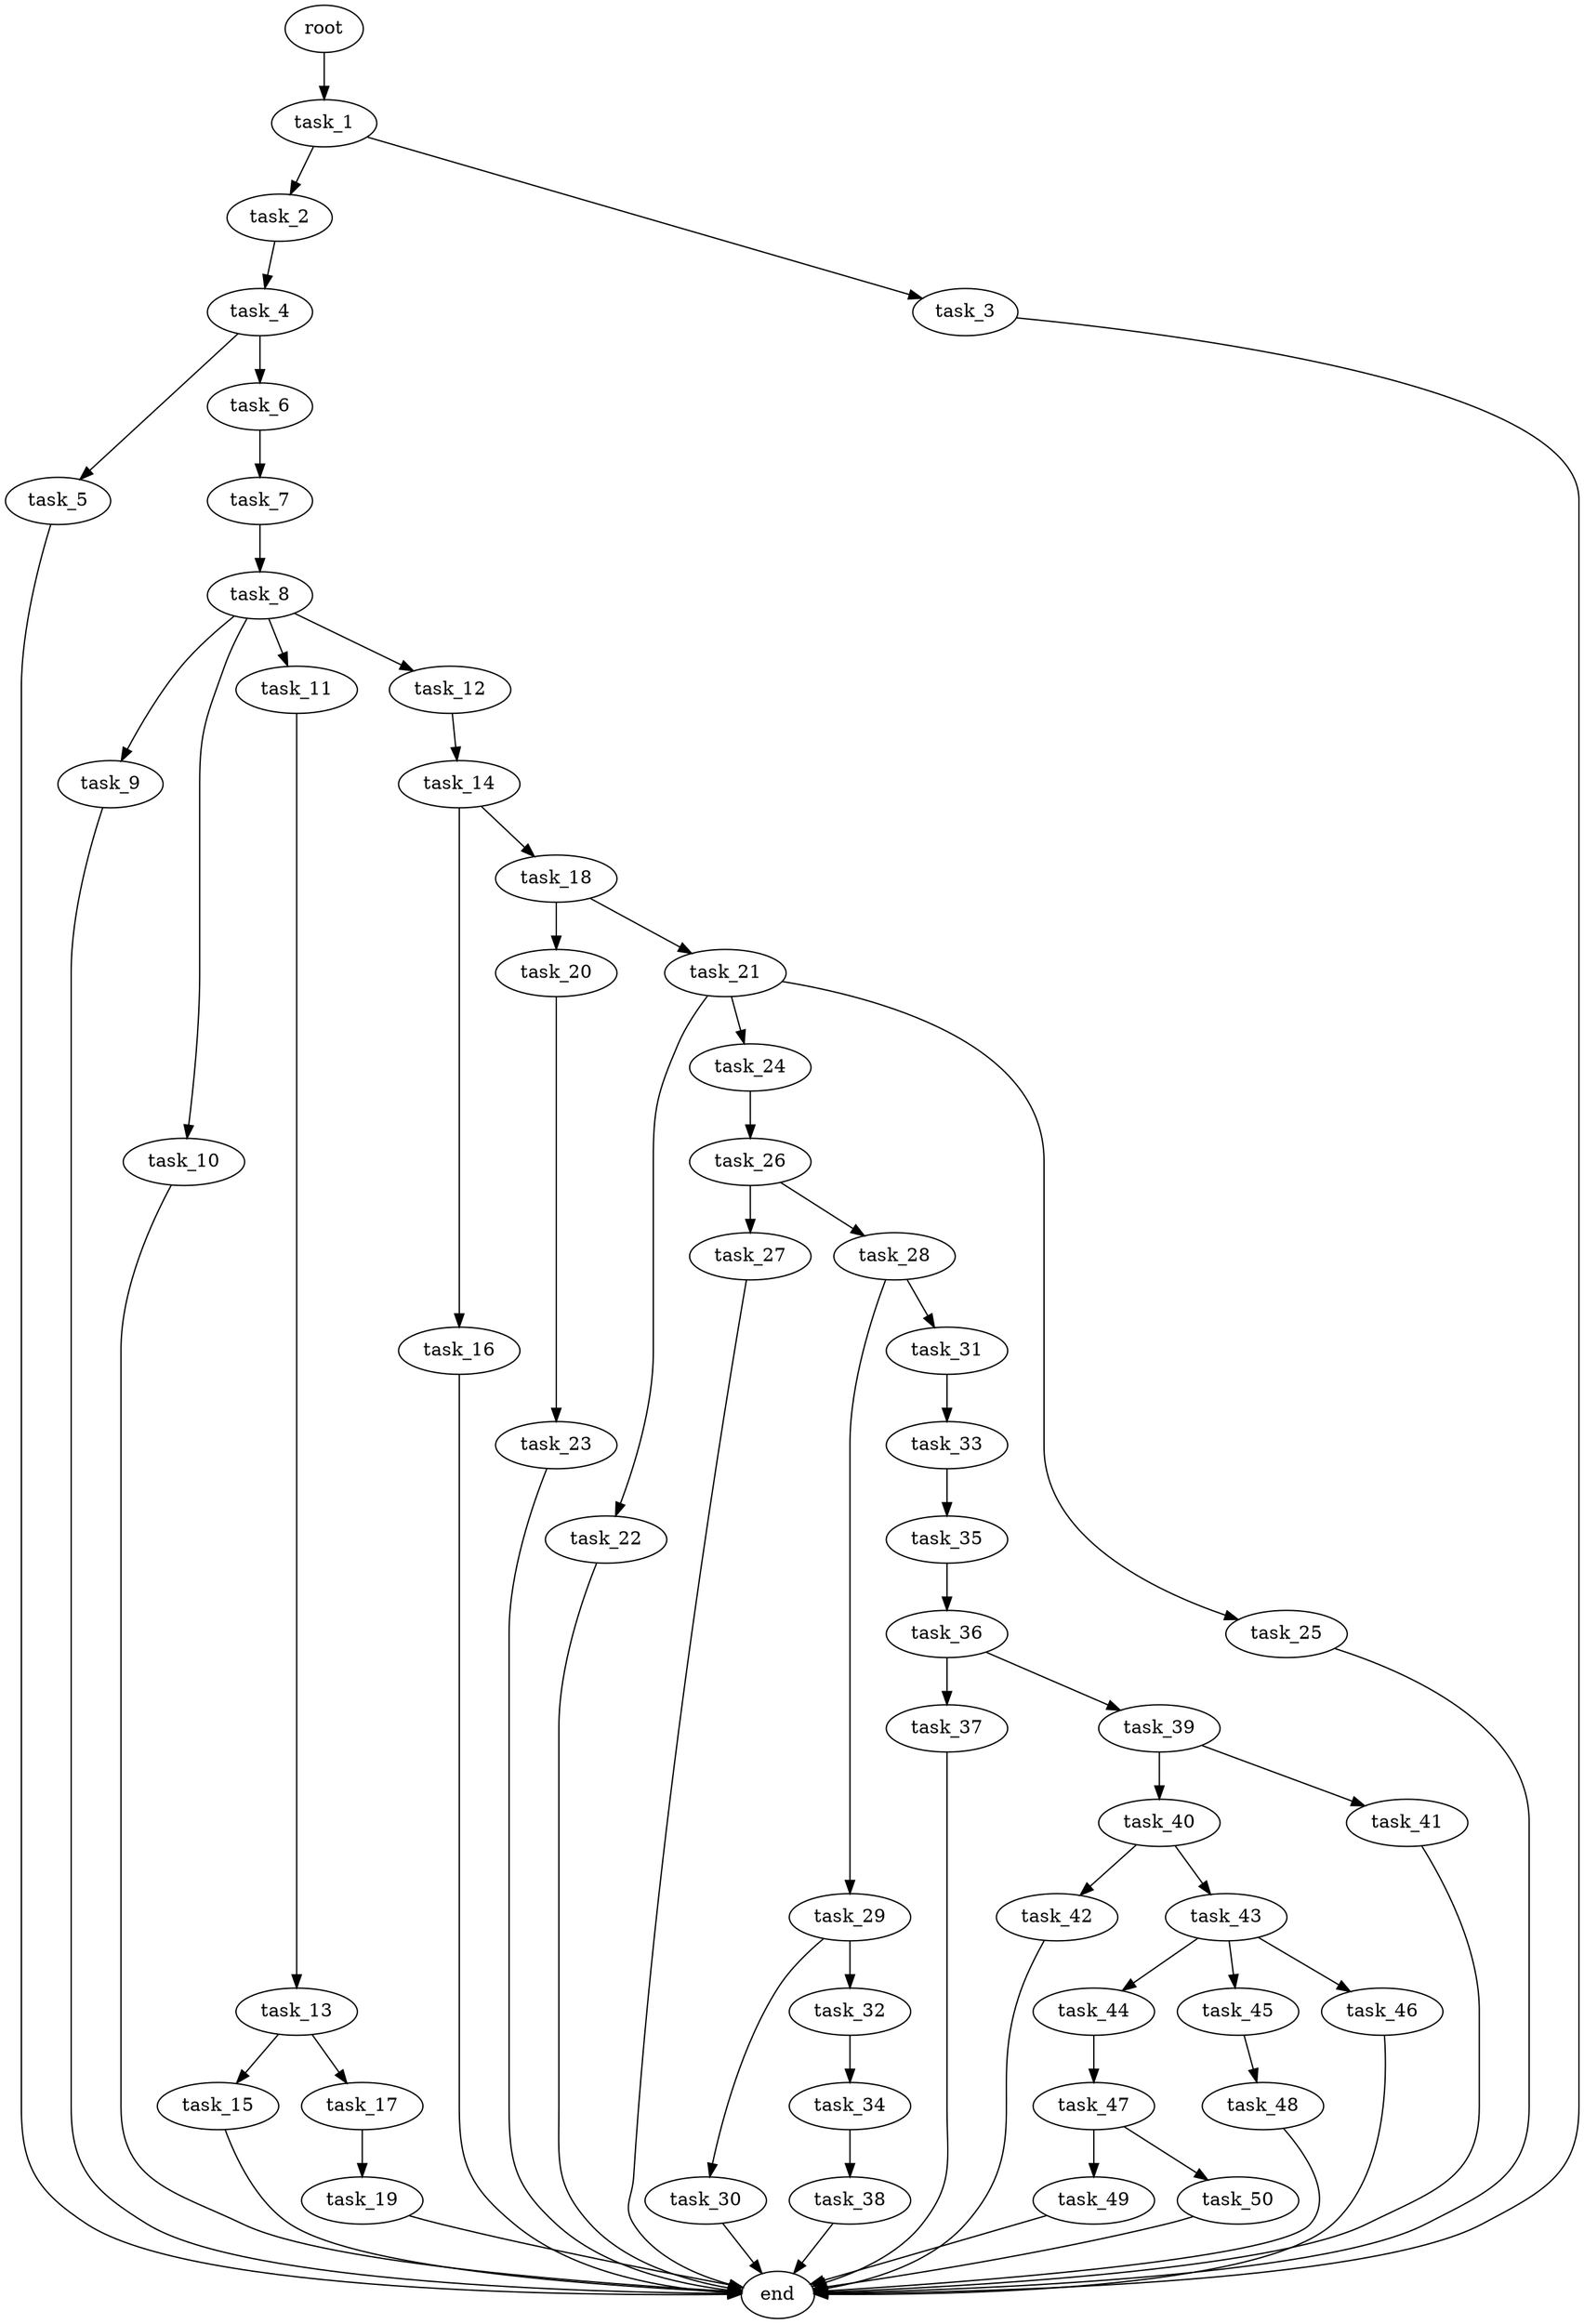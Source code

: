digraph G {
  root [size="0.000000e+00"];
  task_1 [size="7.599780e+09"];
  task_2 [size="5.173975e+09"];
  task_3 [size="6.441284e+09"];
  task_4 [size="6.629973e+09"];
  task_5 [size="4.759211e+09"];
  task_6 [size="4.400308e+09"];
  task_7 [size="4.344296e+09"];
  task_8 [size="3.792974e+09"];
  task_9 [size="3.193074e+09"];
  task_10 [size="8.979007e+09"];
  task_11 [size="4.814607e+09"];
  task_12 [size="3.617086e+09"];
  task_13 [size="3.030621e+09"];
  task_14 [size="6.127958e+09"];
  task_15 [size="6.486773e+09"];
  task_16 [size="7.083923e+09"];
  task_17 [size="6.386832e+09"];
  task_18 [size="3.059870e+09"];
  task_19 [size="9.839921e+09"];
  task_20 [size="4.319662e+09"];
  task_21 [size="4.708035e+09"];
  task_22 [size="4.926799e+09"];
  task_23 [size="3.363520e+09"];
  task_24 [size="4.105862e+09"];
  task_25 [size="5.637209e+09"];
  task_26 [size="9.507544e+09"];
  task_27 [size="7.259514e+09"];
  task_28 [size="8.300854e+09"];
  task_29 [size="2.657049e+09"];
  task_30 [size="6.125303e+09"];
  task_31 [size="8.976051e+09"];
  task_32 [size="4.869282e+09"];
  task_33 [size="9.466143e+09"];
  task_34 [size="6.939642e+09"];
  task_35 [size="2.985283e+09"];
  task_36 [size="1.126420e+09"];
  task_37 [size="2.105880e+09"];
  task_38 [size="5.937830e+09"];
  task_39 [size="4.666745e+09"];
  task_40 [size="9.941099e+09"];
  task_41 [size="6.640238e+09"];
  task_42 [size="1.098789e+09"];
  task_43 [size="9.497517e+09"];
  task_44 [size="6.434847e+09"];
  task_45 [size="4.623974e+09"];
  task_46 [size="8.588224e+09"];
  task_47 [size="7.665231e+09"];
  task_48 [size="6.146001e+09"];
  task_49 [size="2.629044e+09"];
  task_50 [size="6.632460e+09"];
  end [size="0.000000e+00"];

  root -> task_1 [size="1.000000e-12"];
  task_1 -> task_2 [size="5.173975e+08"];
  task_1 -> task_3 [size="6.441284e+08"];
  task_2 -> task_4 [size="6.629973e+08"];
  task_3 -> end [size="1.000000e-12"];
  task_4 -> task_5 [size="4.759211e+08"];
  task_4 -> task_6 [size="4.400308e+08"];
  task_5 -> end [size="1.000000e-12"];
  task_6 -> task_7 [size="4.344296e+08"];
  task_7 -> task_8 [size="3.792974e+08"];
  task_8 -> task_9 [size="3.193074e+08"];
  task_8 -> task_10 [size="8.979007e+08"];
  task_8 -> task_11 [size="4.814607e+08"];
  task_8 -> task_12 [size="3.617086e+08"];
  task_9 -> end [size="1.000000e-12"];
  task_10 -> end [size="1.000000e-12"];
  task_11 -> task_13 [size="3.030621e+08"];
  task_12 -> task_14 [size="6.127958e+08"];
  task_13 -> task_15 [size="6.486773e+08"];
  task_13 -> task_17 [size="6.386832e+08"];
  task_14 -> task_16 [size="7.083923e+08"];
  task_14 -> task_18 [size="3.059870e+08"];
  task_15 -> end [size="1.000000e-12"];
  task_16 -> end [size="1.000000e-12"];
  task_17 -> task_19 [size="9.839921e+08"];
  task_18 -> task_20 [size="4.319662e+08"];
  task_18 -> task_21 [size="4.708035e+08"];
  task_19 -> end [size="1.000000e-12"];
  task_20 -> task_23 [size="3.363520e+08"];
  task_21 -> task_22 [size="4.926799e+08"];
  task_21 -> task_24 [size="4.105862e+08"];
  task_21 -> task_25 [size="5.637209e+08"];
  task_22 -> end [size="1.000000e-12"];
  task_23 -> end [size="1.000000e-12"];
  task_24 -> task_26 [size="9.507544e+08"];
  task_25 -> end [size="1.000000e-12"];
  task_26 -> task_27 [size="7.259514e+08"];
  task_26 -> task_28 [size="8.300854e+08"];
  task_27 -> end [size="1.000000e-12"];
  task_28 -> task_29 [size="2.657049e+08"];
  task_28 -> task_31 [size="8.976051e+08"];
  task_29 -> task_30 [size="6.125303e+08"];
  task_29 -> task_32 [size="4.869282e+08"];
  task_30 -> end [size="1.000000e-12"];
  task_31 -> task_33 [size="9.466143e+08"];
  task_32 -> task_34 [size="6.939642e+08"];
  task_33 -> task_35 [size="2.985283e+08"];
  task_34 -> task_38 [size="5.937830e+08"];
  task_35 -> task_36 [size="1.126420e+08"];
  task_36 -> task_37 [size="2.105880e+08"];
  task_36 -> task_39 [size="4.666745e+08"];
  task_37 -> end [size="1.000000e-12"];
  task_38 -> end [size="1.000000e-12"];
  task_39 -> task_40 [size="9.941099e+08"];
  task_39 -> task_41 [size="6.640238e+08"];
  task_40 -> task_42 [size="1.098789e+08"];
  task_40 -> task_43 [size="9.497517e+08"];
  task_41 -> end [size="1.000000e-12"];
  task_42 -> end [size="1.000000e-12"];
  task_43 -> task_44 [size="6.434847e+08"];
  task_43 -> task_45 [size="4.623974e+08"];
  task_43 -> task_46 [size="8.588224e+08"];
  task_44 -> task_47 [size="7.665231e+08"];
  task_45 -> task_48 [size="6.146001e+08"];
  task_46 -> end [size="1.000000e-12"];
  task_47 -> task_49 [size="2.629044e+08"];
  task_47 -> task_50 [size="6.632460e+08"];
  task_48 -> end [size="1.000000e-12"];
  task_49 -> end [size="1.000000e-12"];
  task_50 -> end [size="1.000000e-12"];
}
